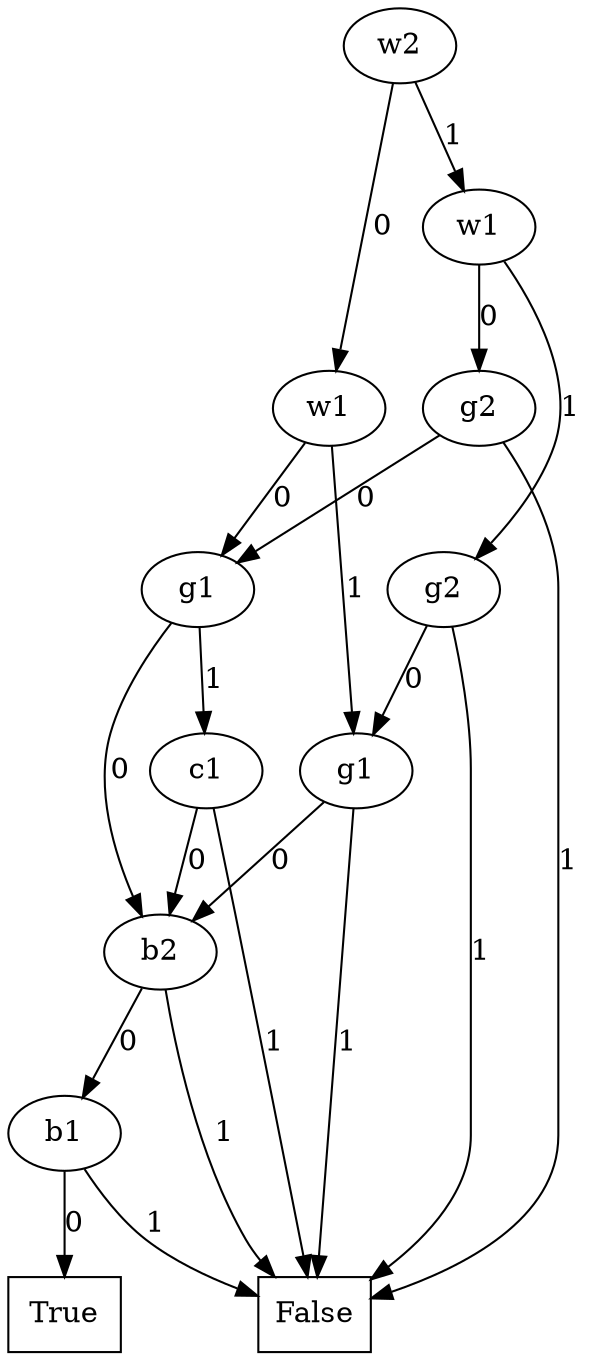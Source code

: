 digraph BDD {
node[shape=oval];
11[label="w2"];
7[label="w1"];
5[label="g1"];
3[label="b2"];
2[label="b1"];
node[shape=rectangle];
1[label=True];
node[shape=oval];

2->1[label=0];
node[shape=rectangle];
0[label=False];
node[shape=oval];

2->0[label=1];

3->2[label=0];
node[shape=rectangle];
0[label=False];
node[shape=oval];

3->0[label=1];

5->3[label=0];
4[label="c1"];

4->3[label=0];
node[shape=rectangle];
0[label=False];
node[shape=oval];

4->0[label=1];

5->4[label=1];

7->5[label=0];
6[label="g1"];

6->3[label=0];
node[shape=rectangle];
0[label=False];
node[shape=oval];

6->0[label=1];

7->6[label=1];

11->7[label=0];
10[label="w1"];
8[label="g2"];

8->5[label=0];
node[shape=rectangle];
0[label=False];
node[shape=oval];

8->0[label=1];

10->8[label=0];
9[label="g2"];

9->6[label=0];
node[shape=rectangle];
0[label=False];
node[shape=oval];

9->0[label=1];

10->9[label=1];

11->10[label=1];

}
